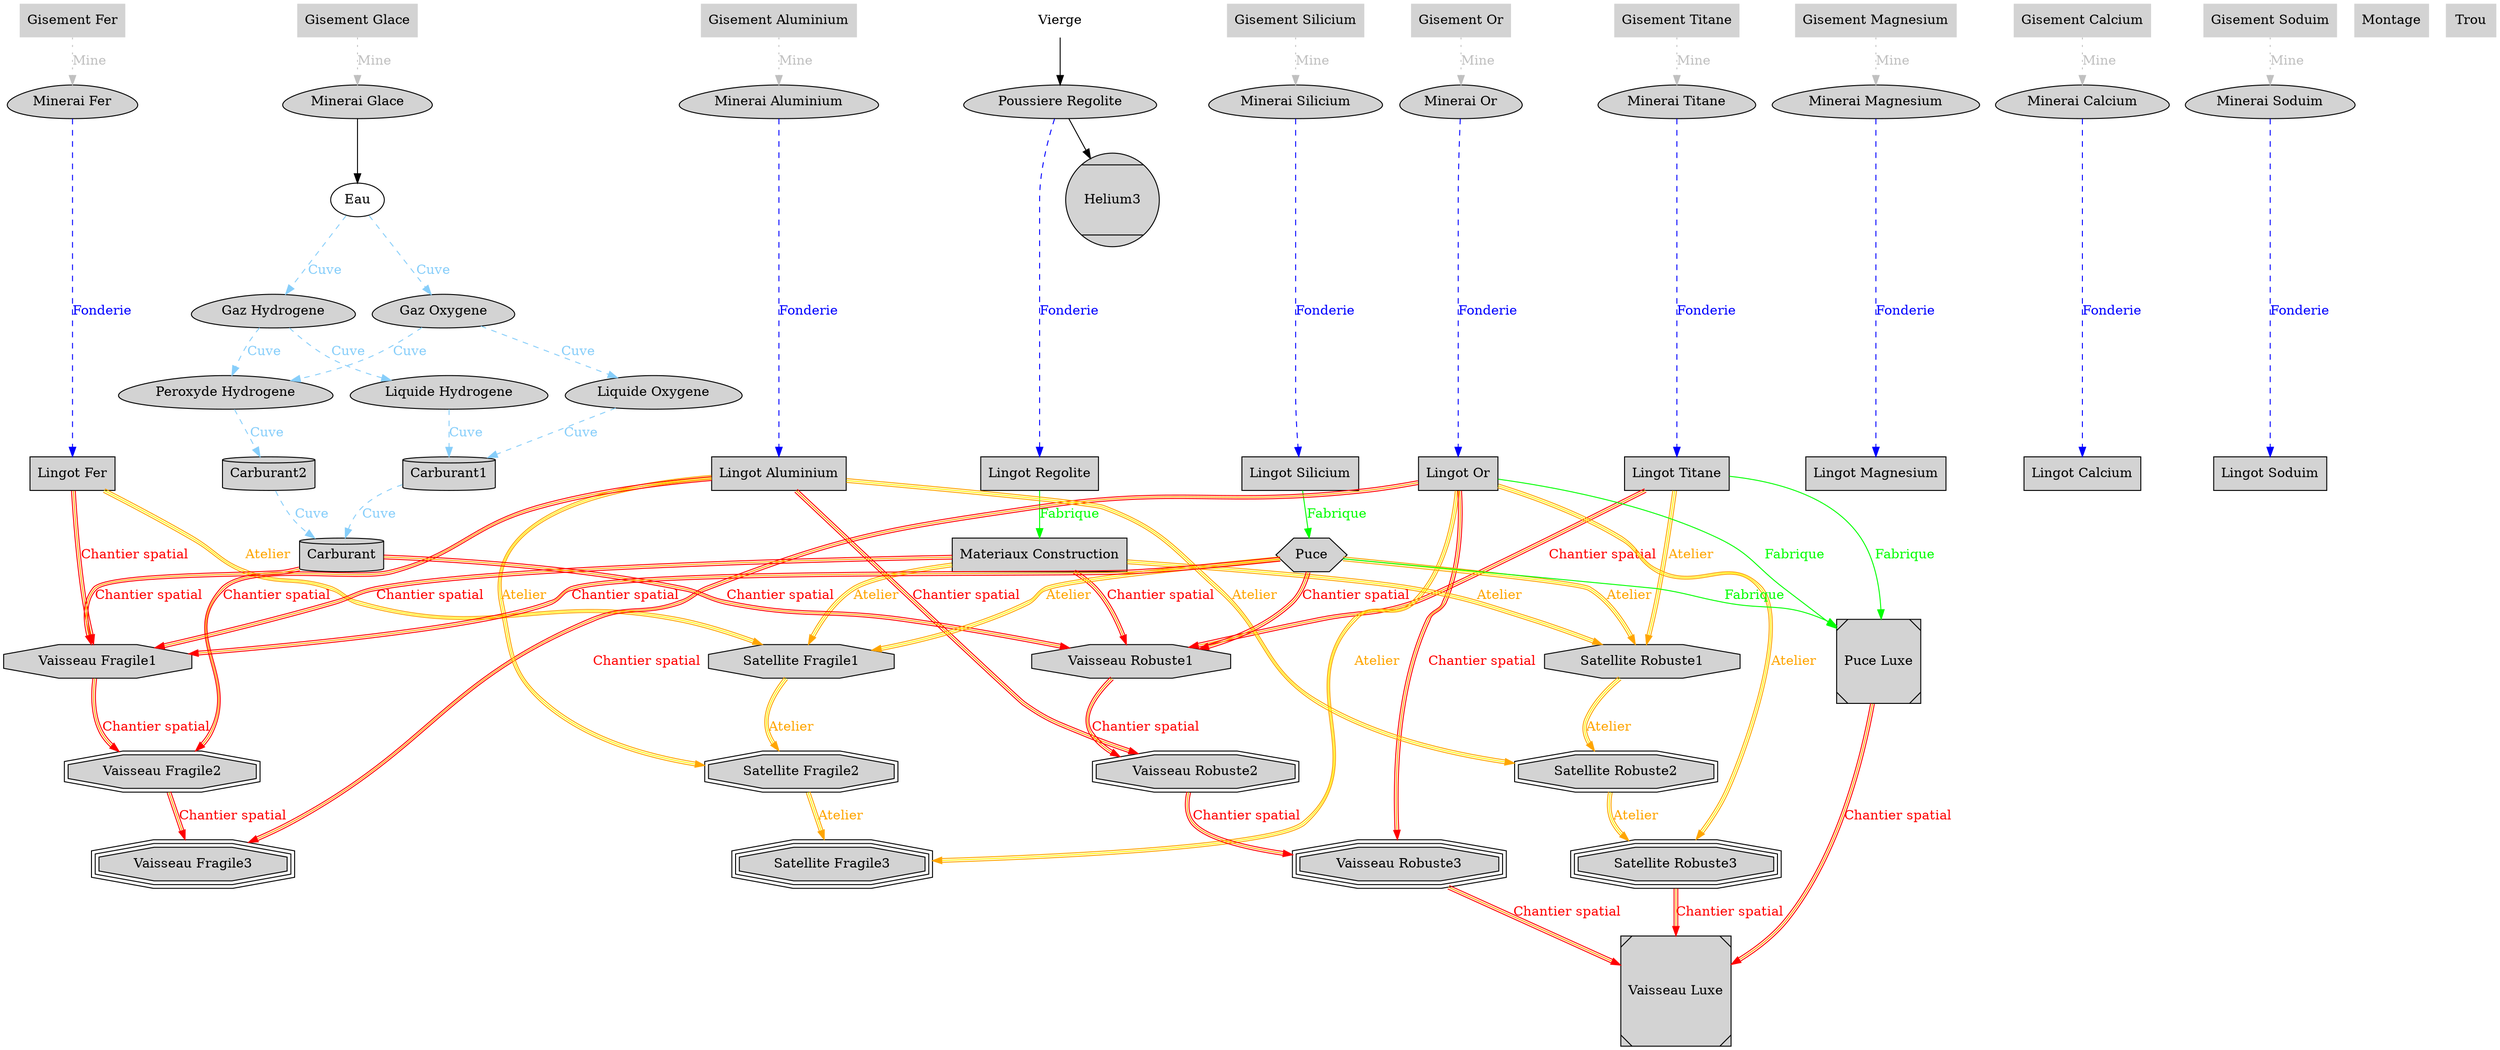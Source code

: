 digraph {
    randir=TP;
    // Sol
    subgraph SOL{
        rank=same; 
        node [style="filled,solid", color="", shape="plaintext"]
        Vierge [style="solid", color="", label="Vierge"];
        GisementOr [label="Gisement Or"];
        GisementFer [label="Gisement Fer"];
        GisementTitane [label="Gisement Titane"];
        GisementSilicium [label="Gisement Silicium"];
        GisementGlace [label="Gisement Glace"];
        GisementAluminium [label="Gisement Aluminium"];
        GisementMagnesium [label="Gisement Magnesium"];
        GisementCalcium [label="Gisement Calcium"];
        GisementSoduim [label="Gisement Soduim"];
        Montage [label="Montage"];
        Trou [label="Trou"];
    }

    // Matière Première
    subgraph MATIERE_PREMIERE{
        rank=same; 
        node [style="filled,solid", color="", shape="egg"]
        PoussiereRegolite [label="Poussiere Regolite"];
        MineraiGlace [label="Minerai Glace"];
        MineraiTitane [label="Minerai Titane"];
        MineraiSilicium [label="Minerai Silicium"];
        MineraiFer [label="Minerai Fer"];
        MineraiOr [label="Minerai Or"];
        MineraiAluminium [label="Minerai Aluminium"];
        MineraiMagnesium [label="Minerai Magnesium"];
        MineraiCalcium [label="Minerai Calcium"];
        MineraiSoduim [label="Minerai Soduim"];
    }

    // Lingot
    subgraph LINGOT{
        rank=same; 
        node [style="filled,solid", color="", shape="rectangle"]
        LingotRegolite  [label="Lingot Regolite"];
        LingotTitane  [label="Lingot Titane"];
        LingotSilicium  [label="Lingot Silicium"];
        LingotFer  [label="Lingot Fer"];
        LingotOr  [label="Lingot Or"];
        LingotAluminium  [label="Lingot Aluminium"];
        LingotMagnesium  [label="Lingot Magnesium"];
        LingotCalcium  [label="Lingot Calcium"];
        LingotSoduim  [label="Lingot Soduim"];
    }

    Helium3 [style="filled,solid", color="", label="Helium3",shape="Mcircle"];
    MateriauxConstruction  [style="filled,solid", color="", label="Materiaux Construction",shape="rectangle"];

    // Gaz
    subgraph GAZ{
        rank=same; 
        node [style="filled,solid", color="", shape="egg"]
        GazOxygene [label="Gaz Oxygene"];
        GazHydrogene [label="Gaz Hydrogene"];
    }

    // Liquide
    subgraph LIQUIDE{
        // rank=same; 
        Eau [label="Eau"];     
        node [style="filled,solid", color="", shape="egg"]
        LiquideHydrogene [label="Liquide Hydrogene"];
        LiquideOxygene [label="Liquide Oxygene"];
        PeroxydeHydrogene [label="Peroxyde Hydrogene"];
    }

    // Carburant
    subgraph CARBURANT{
        // rank=same; 
        node [style="filled,solid", color="", shape="cylinder"]
        Carburant  [label="Carburant"];
        Carburant1  [label="Carburant1"];
        Carburant2  [label="Carburant2"];
    }

    // Craft
    Puce [style="filled,solid", color="", label="Puce",shape="hexagon"];
    // Niveau 1
    subgraph CRAFT1{
        // rank=same; 
        node [style="filled,solid", color="", shape="octagon"]
        SatelliteFragile1 [label="Satellite Fragile1"];
        SatelliteRobuste1 [label="Satellite Robuste1"];
        VaisseauFragile1 [label="Vaisseau Fragile1"];
        VaisseauRobuste1 [label="Vaisseau Robuste1"];
    }
    // Niveau 2
    subgraph CRAFT2{
        // rank=same; 
        node [style="filled,solid", color="", shape="doubleoctagon"]
        SatelliteFragile2 [label="Satellite Fragile2"];
        SatelliteRobuste2 [label="Satellite Robuste2"];
        VaisseauFragile2 [label="Vaisseau Fragile2"];
        VaisseauRobuste2 [label="Vaisseau Robuste2"];
    }
    // Niveau 3
    subgraph CRAFT3{
        // rank=same; 
        node [style="filled,solid", color="", shape="tripleoctagon"]
        SatelliteFragile3 [label="Satellite Fragile3"];
        SatelliteRobuste3 [label="Satellite Robuste3"];
        VaisseauFragile3 [label="Vaisseau Fragile3"];
        VaisseauRobuste3 [label="Vaisseau Robuste3"];
    }
    // Luxe
    subgraph LUX{
        node [style="filled,solid", color="", shape="Msquare"]
        PuceLuxe [label="Puce Luxe"];
        VaisseauLuxe [label="Vaisseau Luxe"];
    }


/**********************************************************************************/

/*********************************Connexion****************************************/
    Vierge -> PoussiereRegolite
    GisementOr -> MineraiOr [label="Mine", fontcolor="grey", color="grey", style="dotted"]
    GisementFer -> MineraiFer [label="Mine", fontcolor="grey", color="grey", style="dotted"]
    GisementTitane -> MineraiTitane [label="Mine", fontcolor="grey", color="grey", style="dotted"]
    GisementSilicium -> MineraiSilicium [label="Mine", fontcolor="grey", color="grey", style="dotted"]
    GisementAluminium -> MineraiAluminium [label="Mine", fontcolor="grey", color="grey", style="dotted"]
    GisementMagnesium -> MineraiMagnesium [label="Mine", fontcolor="grey", color="grey", style="dotted"]
    GisementCalcium -> MineraiCalcium [label="Mine", fontcolor="grey", color="grey", style="dotted"]
    GisementSoduim -> MineraiSoduim [label="Mine", fontcolor="grey", color="grey", style="dotted"]
    GisementGlace -> MineraiGlace [label="Mine", fontcolor="grey", color="grey", style="dotted"]

    PoussiereRegolite -> LingotRegolite [label="Fonderie", fontcolor="blue", color="blue", style="dashed"]
    PoussiereRegolite -> Helium3
    MineraiTitane -> LingotTitane [label="Fonderie", fontcolor="blue", color="blue", style="dashed"]
    MineraiSilicium -> LingotSilicium [label="Fonderie", fontcolor="blue", color="blue", style="dashed"]
    MineraiFer -> LingotFer [label="Fonderie", fontcolor="blue", color="blue", style="dashed"]
    MineraiOr -> LingotOr [label="Fonderie", fontcolor="blue", color="blue", style="dashed"]
    MineraiAluminium -> LingotAluminium [label="Fonderie", fontcolor="blue", color="blue", style="dashed"]
    MineraiMagnesium -> LingotMagnesium [label="Fonderie", fontcolor="blue", color="blue", style="dashed"]
    MineraiCalcium -> LingotCalcium [label="Fonderie", fontcolor="blue", color="blue", style="dashed"]
    MineraiSoduim -> LingotSoduim [label="Fonderie", fontcolor="blue", color="blue", style="dashed"]

    MineraiGlace -> Eau
    Eau -> GazHydrogene [label="Cuve", fontcolor="lightskyblue", color="lightskyblue", style="dashed"]
    Eau -> GazOxygene [label="Cuve", fontcolor="lightskyblue", color="lightskyblue", style="dashed"]
    GazHydrogene -> LiquideHydrogene [label="Cuve", fontcolor="lightskyblue", color="lightskyblue", style="dashed"]
    GazOxygene -> LiquideOxygene [label="Cuve", fontcolor="lightskyblue", color="lightskyblue", style="dashed"]

    GazHydrogene, GazOxygene -> PeroxydeHydrogene [label="Cuve", fontcolor="lightskyblue", color="lightskyblue", style="dashed"]

    LiquideHydrogene, LiquideOxygene -> Carburant1 [label="Cuve", fontcolor="lightskyblue", color="lightskyblue", style="dashed"]
    PeroxydeHydrogene -> Carburant2 [label="Cuve", fontcolor="lightskyblue", color="lightskyblue", style="dashed"]

    Carburant1 -> Carburant [label="Cuve", fontcolor="lightskyblue", color="lightskyblue", style="dashed"]
    Carburant2 -> Carburant [label="Cuve", fontcolor="lightskyblue", color="lightskyblue", style="dashed"]

    // pour aligner les suites de craft
    Puce -> PuceLuxe [style="invis", constraint=false]
    SatelliteFragile1 -> SatelliteFragile2 -> SatelliteFragile3 [style="invis"]
    SatelliteRobuste1 -> SatelliteRobuste2 -> SatelliteRobuste3 [style="invis"]
    VaisseauRobuste1 -> VaisseauRobuste2 -> VaisseauRobuste3 [style="invis"]
    VaisseauFragile1 -> VaisseauFragile2 -> VaisseauFragile3 [style="invis"]

    LingotRegolite -> MateriauxConstruction [label="Fabrique", fontcolor="green", color="green", style="solid"]
    LingotSilicium -> Puce [label="Fabrique", fontcolor="green", color="green", style="solid"]
    Puce, LingotTitane, LingotOr -> PuceLuxe [label="Fabrique", fontcolor="green", color="green", style="solid"]

    MateriauxConstruction, LingotFer, Puce -> SatelliteFragile1 [label="Atelier", fontcolor="orange", color="orange:yellow:orange", style="solid"]
    SatelliteFragile1, LingotAluminium -> SatelliteFragile2 [label="Atelier", fontcolor="orange", color="orange:yellow:orange", style="solid"]
    SatelliteFragile2, LingotOr -> SatelliteFragile3 [label="Atelier", fontcolor="orange", color="orange:yellow:orange", style="solid"]


    MateriauxConstruction, LingotTitane, Puce -> SatelliteRobuste1 [label="Atelier", fontcolor="orange", color="orange:yellow:orange", style="solid"]
    SatelliteRobuste1, LingotAluminium -> SatelliteRobuste2 [label="Atelier", fontcolor="orange", color="orange:yellow:orange", style="solid"]
    SatelliteRobuste2, LingotOr -> SatelliteRobuste3 [label="Atelier", fontcolor="orange", color="orange:yellow:orange", style="solid"]

    Carburant, MateriauxConstruction, LingotFer, Puce -> VaisseauFragile1 [label="Chantier spatial", fontcolor="red", color="red:orange:red", style="solid"]
    VaisseauFragile1, LingotAluminium -> VaisseauFragile2 [label="Chantier spatial", fontcolor="red", color="red:orange:red", style="solid"]
    VaisseauFragile2, LingotOr -> VaisseauFragile3 [label="Chantier spatial", fontcolor="red", color="red:orange:red", style="solid"]

    Carburant, MateriauxConstruction, LingotTitane, Puce -> VaisseauRobuste1 [label="Chantier spatial", fontcolor="red", color="red:orange:red", style="solid"]
    VaisseauRobuste1, LingotAluminium -> VaisseauRobuste2 [label="Chantier spatial", fontcolor="red", color="red:orange:red", style="solid"]
    VaisseauRobuste2, LingotOr -> VaisseauRobuste3 [label="Chantier spatial", fontcolor="red", color="red:orange:red", style="solid"]

    VaisseauRobuste3, SatelliteRobuste3, PuceLuxe -> VaisseauLuxe [label="Chantier spatial", fontcolor="red", color="red:orange:red", style="solid"]

}
